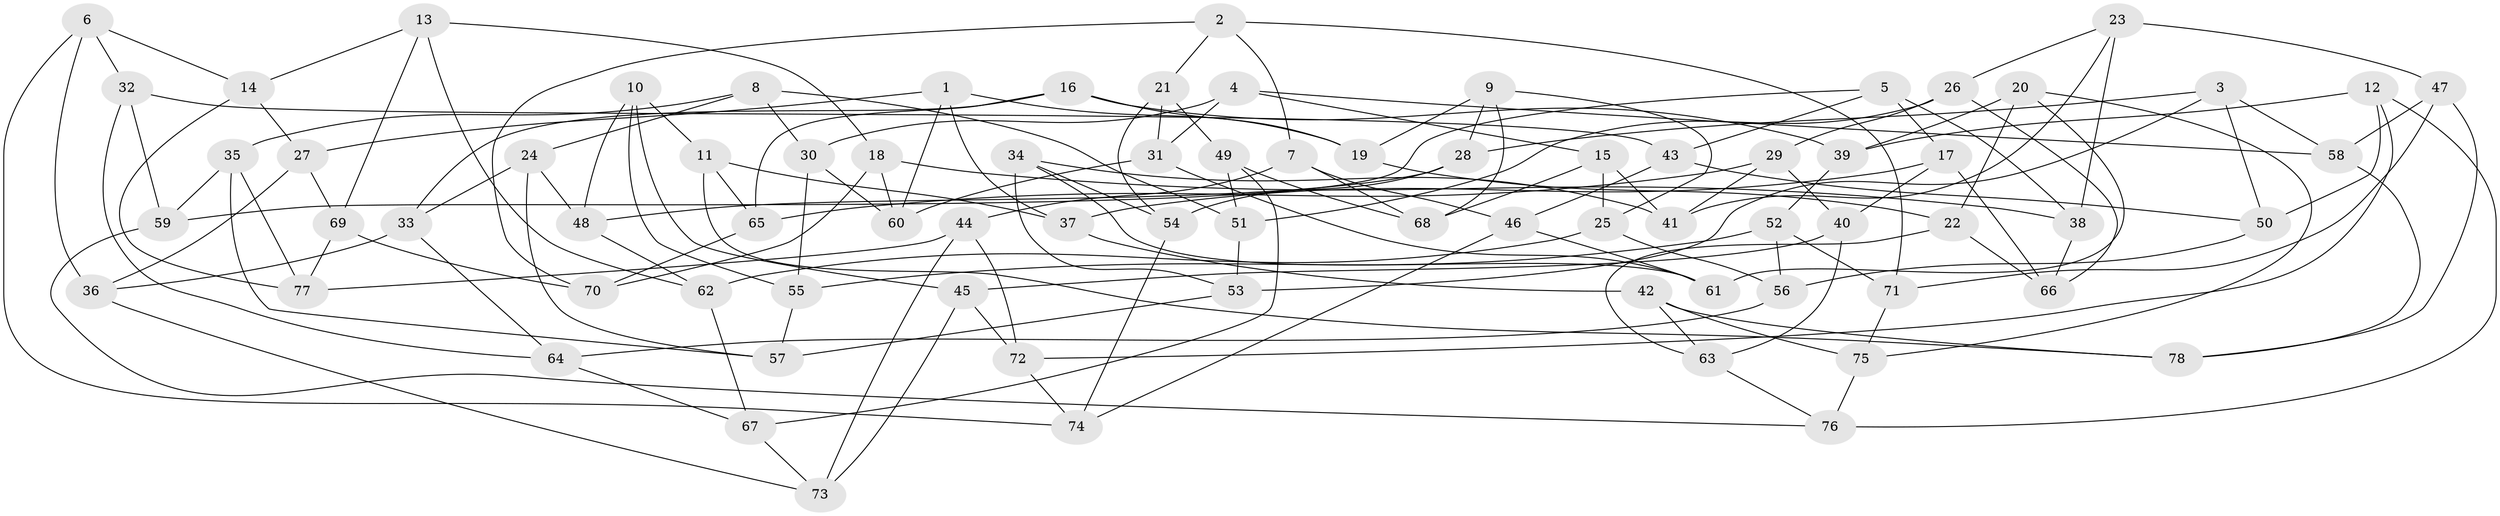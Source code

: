 // Generated by graph-tools (version 1.1) at 2025/50/03/09/25 03:50:47]
// undirected, 78 vertices, 156 edges
graph export_dot {
graph [start="1"]
  node [color=gray90,style=filled];
  1;
  2;
  3;
  4;
  5;
  6;
  7;
  8;
  9;
  10;
  11;
  12;
  13;
  14;
  15;
  16;
  17;
  18;
  19;
  20;
  21;
  22;
  23;
  24;
  25;
  26;
  27;
  28;
  29;
  30;
  31;
  32;
  33;
  34;
  35;
  36;
  37;
  38;
  39;
  40;
  41;
  42;
  43;
  44;
  45;
  46;
  47;
  48;
  49;
  50;
  51;
  52;
  53;
  54;
  55;
  56;
  57;
  58;
  59;
  60;
  61;
  62;
  63;
  64;
  65;
  66;
  67;
  68;
  69;
  70;
  71;
  72;
  73;
  74;
  75;
  76;
  77;
  78;
  1 -- 19;
  1 -- 60;
  1 -- 27;
  1 -- 37;
  2 -- 7;
  2 -- 70;
  2 -- 71;
  2 -- 21;
  3 -- 28;
  3 -- 58;
  3 -- 53;
  3 -- 50;
  4 -- 30;
  4 -- 31;
  4 -- 15;
  4 -- 58;
  5 -- 59;
  5 -- 43;
  5 -- 38;
  5 -- 17;
  6 -- 74;
  6 -- 36;
  6 -- 32;
  6 -- 14;
  7 -- 44;
  7 -- 68;
  7 -- 46;
  8 -- 30;
  8 -- 51;
  8 -- 24;
  8 -- 35;
  9 -- 19;
  9 -- 25;
  9 -- 28;
  9 -- 68;
  10 -- 45;
  10 -- 55;
  10 -- 48;
  10 -- 11;
  11 -- 65;
  11 -- 37;
  11 -- 78;
  12 -- 72;
  12 -- 76;
  12 -- 39;
  12 -- 50;
  13 -- 18;
  13 -- 14;
  13 -- 62;
  13 -- 69;
  14 -- 77;
  14 -- 27;
  15 -- 68;
  15 -- 25;
  15 -- 41;
  16 -- 33;
  16 -- 19;
  16 -- 39;
  16 -- 65;
  17 -- 40;
  17 -- 37;
  17 -- 66;
  18 -- 70;
  18 -- 60;
  18 -- 38;
  19 -- 22;
  20 -- 22;
  20 -- 75;
  20 -- 61;
  20 -- 39;
  21 -- 54;
  21 -- 49;
  21 -- 31;
  22 -- 63;
  22 -- 66;
  23 -- 38;
  23 -- 47;
  23 -- 26;
  23 -- 41;
  24 -- 33;
  24 -- 57;
  24 -- 48;
  25 -- 56;
  25 -- 62;
  26 -- 66;
  26 -- 29;
  26 -- 51;
  27 -- 36;
  27 -- 69;
  28 -- 54;
  28 -- 48;
  29 -- 65;
  29 -- 40;
  29 -- 41;
  30 -- 55;
  30 -- 60;
  31 -- 60;
  31 -- 61;
  32 -- 59;
  32 -- 64;
  32 -- 43;
  33 -- 36;
  33 -- 64;
  34 -- 61;
  34 -- 41;
  34 -- 54;
  34 -- 53;
  35 -- 59;
  35 -- 77;
  35 -- 57;
  36 -- 73;
  37 -- 42;
  38 -- 66;
  39 -- 52;
  40 -- 45;
  40 -- 63;
  42 -- 78;
  42 -- 75;
  42 -- 63;
  43 -- 46;
  43 -- 50;
  44 -- 73;
  44 -- 72;
  44 -- 77;
  45 -- 73;
  45 -- 72;
  46 -- 74;
  46 -- 61;
  47 -- 78;
  47 -- 71;
  47 -- 58;
  48 -- 62;
  49 -- 51;
  49 -- 67;
  49 -- 68;
  50 -- 56;
  51 -- 53;
  52 -- 56;
  52 -- 71;
  52 -- 55;
  53 -- 57;
  54 -- 74;
  55 -- 57;
  56 -- 64;
  58 -- 78;
  59 -- 76;
  62 -- 67;
  63 -- 76;
  64 -- 67;
  65 -- 70;
  67 -- 73;
  69 -- 77;
  69 -- 70;
  71 -- 75;
  72 -- 74;
  75 -- 76;
}
